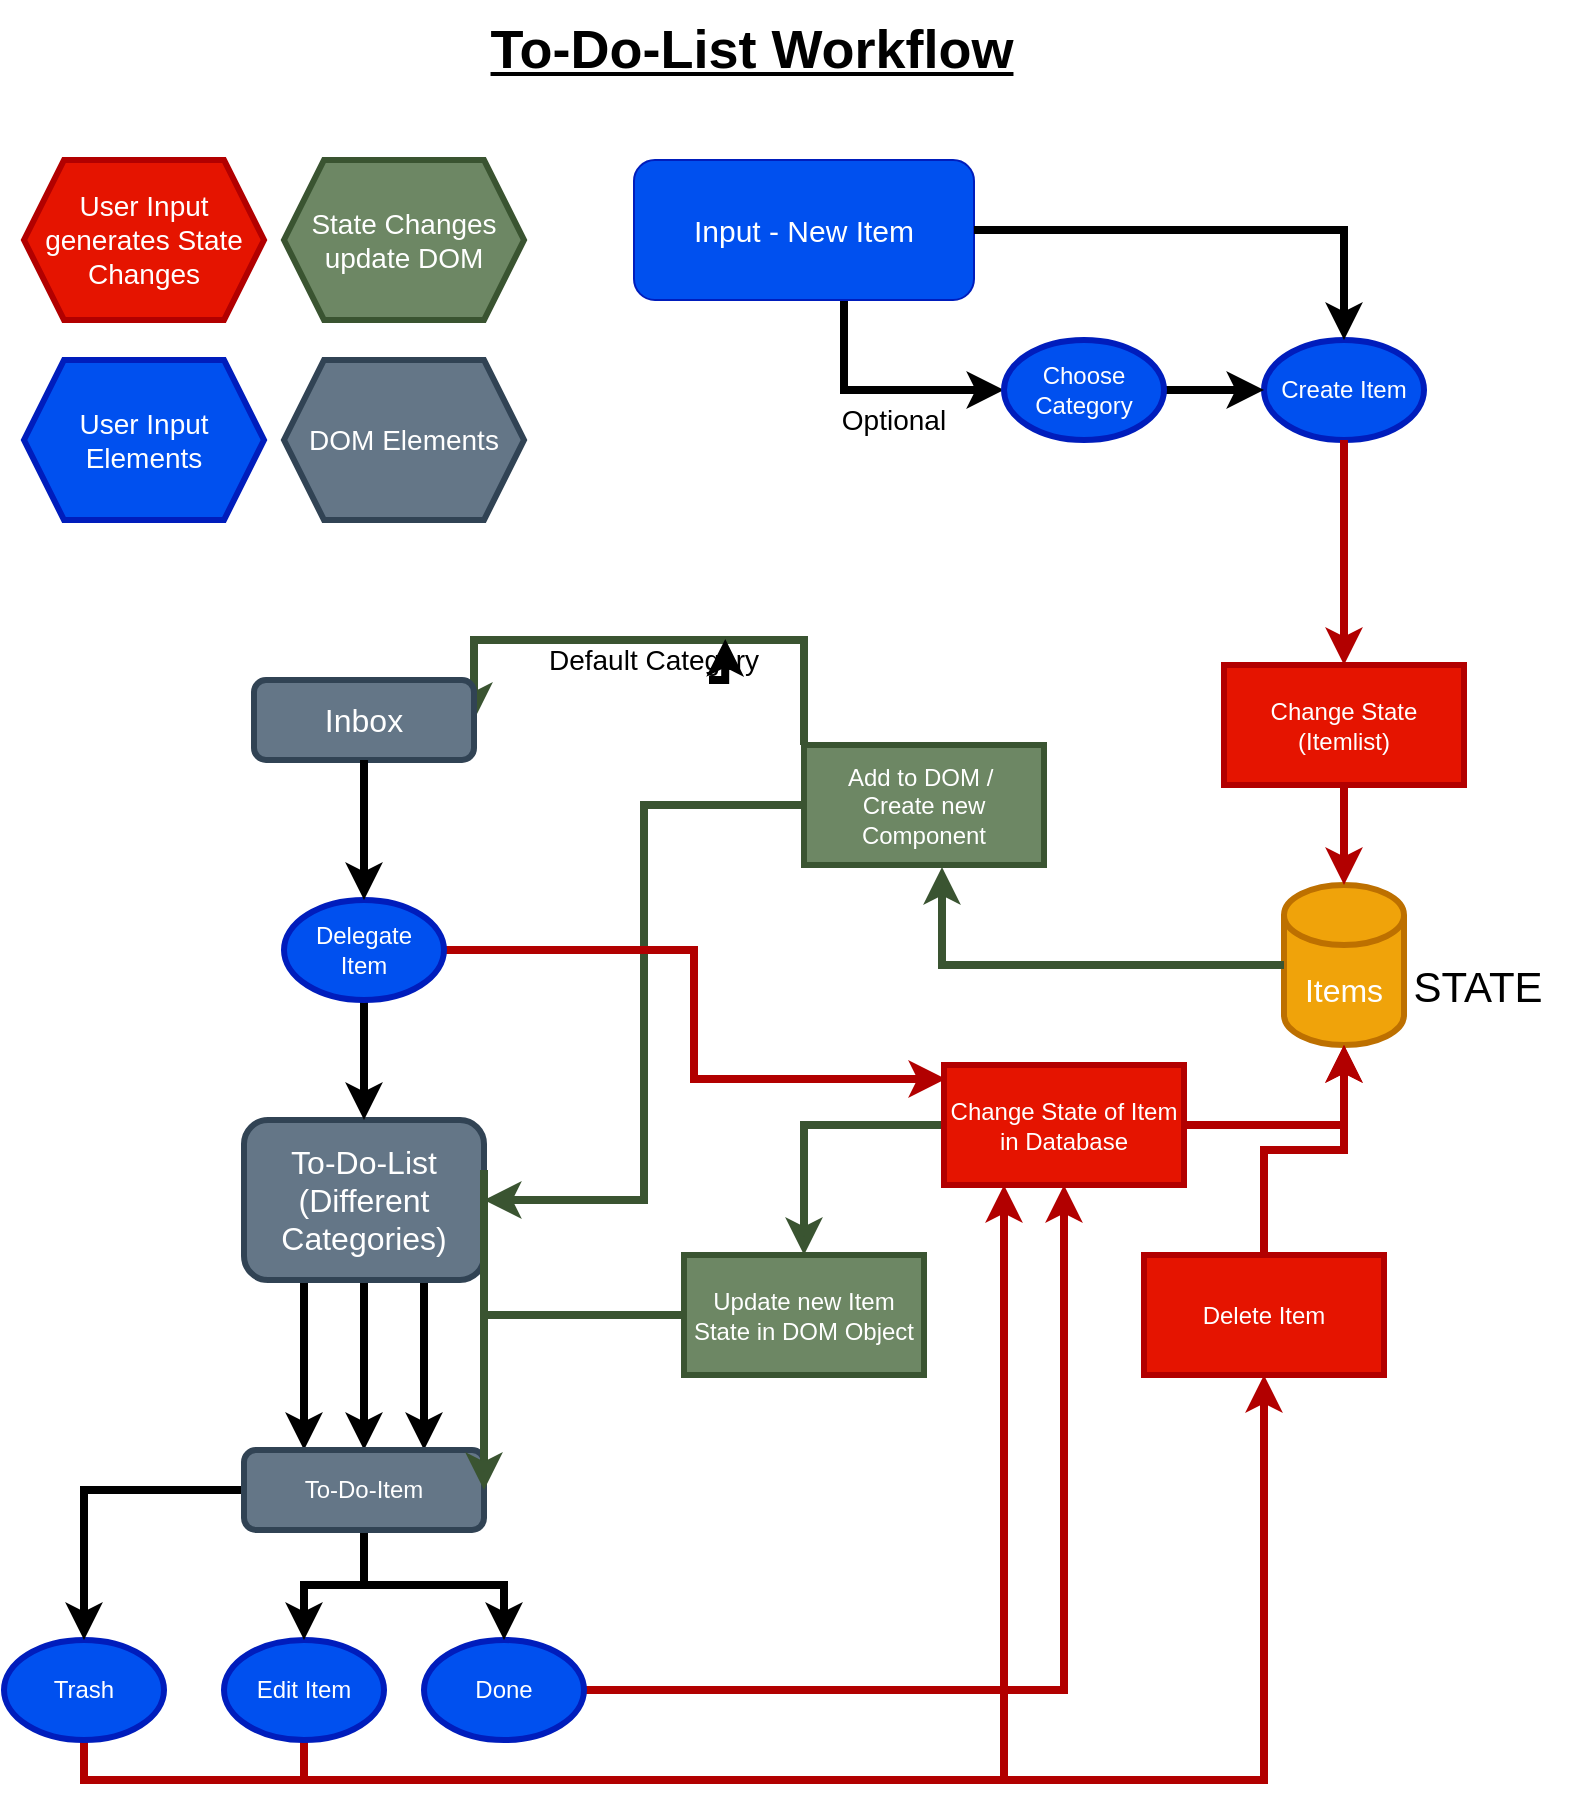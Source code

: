 <mxfile>
    <diagram id="T3D68NNTn_q42VAKpD8_" name="Page-1">
        <mxGraphModel dx="1186" dy="795" grid="1" gridSize="10" guides="1" tooltips="1" connect="1" arrows="1" fold="1" page="1" pageScale="1" pageWidth="827" pageHeight="1169" math="0" shadow="0">
            <root>
                <mxCell id="0"/>
                <mxCell id="1" parent="0"/>
                <mxCell id="2" value="&lt;font style=&quot;font-size: 27px&quot;&gt;&lt;u&gt;&lt;b&gt;To-Do-List Workflow&lt;/b&gt;&lt;/u&gt;&lt;/font&gt;" style="text;html=1;strokeColor=none;fillColor=none;align=center;verticalAlign=middle;whiteSpace=wrap;rounded=0;" vertex="1" parent="1">
                    <mxGeometry x="274" width="280" height="50" as="geometry"/>
                </mxCell>
                <mxCell id="87" style="edgeStyle=orthogonalEdgeStyle;rounded=0;orthogonalLoop=1;jettySize=auto;html=1;entryX=0;entryY=0.5;entryDx=0;entryDy=0;strokeWidth=4;" edge="1" parent="1" source="3" target="86">
                    <mxGeometry relative="1" as="geometry">
                        <Array as="points">
                            <mxPoint x="460" y="195"/>
                        </Array>
                    </mxGeometry>
                </mxCell>
                <mxCell id="3" value="&lt;font style=&quot;font-size: 15px&quot;&gt;Input - New Item&lt;/font&gt;" style="rounded=1;whiteSpace=wrap;html=1;fillColor=#0050ef;strokeColor=#001DBC;fontColor=#ffffff;" vertex="1" parent="1">
                    <mxGeometry x="355" y="80" width="170" height="70" as="geometry"/>
                </mxCell>
                <mxCell id="4" value="&lt;font style=&quot;font-size: 16px&quot;&gt;Items&lt;/font&gt;" style="shape=cylinder3;whiteSpace=wrap;html=1;boundedLbl=1;backgroundOutline=1;size=15;fillColor=#f0a30a;strokeColor=#BD7000;fontColor=#ffffff;strokeWidth=3;" vertex="1" parent="1">
                    <mxGeometry x="680" y="442.5" width="60" height="80" as="geometry"/>
                </mxCell>
                <mxCell id="10" value="Create Item" style="ellipse;whiteSpace=wrap;html=1;strokeWidth=3;fillColor=#0050ef;strokeColor=#001DBC;fontColor=#ffffff;" vertex="1" parent="1">
                    <mxGeometry x="670" y="170" width="80" height="50" as="geometry"/>
                </mxCell>
                <mxCell id="11" style="edgeStyle=orthogonalEdgeStyle;rounded=0;orthogonalLoop=1;jettySize=auto;html=1;entryX=0.5;entryY=0;entryDx=0;entryDy=0;entryPerimeter=0;strokeWidth=4;" edge="1" parent="1" source="3" target="10">
                    <mxGeometry relative="1" as="geometry">
                        <mxPoint x="474" y="190" as="sourcePoint"/>
                        <mxPoint x="474" y="410" as="targetPoint"/>
                    </mxGeometry>
                </mxCell>
                <mxCell id="73" style="edgeStyle=orthogonalEdgeStyle;rounded=0;orthogonalLoop=1;jettySize=auto;html=1;strokeWidth=4;" edge="1" parent="1" source="12" target="43">
                    <mxGeometry relative="1" as="geometry"/>
                </mxCell>
                <mxCell id="97" style="edgeStyle=orthogonalEdgeStyle;rounded=0;orthogonalLoop=1;jettySize=auto;html=1;exitX=0.25;exitY=1;exitDx=0;exitDy=0;entryX=0.25;entryY=0;entryDx=0;entryDy=0;strokeWidth=4;" edge="1" parent="1" source="12" target="43">
                    <mxGeometry relative="1" as="geometry"/>
                </mxCell>
                <mxCell id="98" style="edgeStyle=orthogonalEdgeStyle;rounded=0;orthogonalLoop=1;jettySize=auto;html=1;exitX=0.75;exitY=1;exitDx=0;exitDy=0;entryX=0.75;entryY=0;entryDx=0;entryDy=0;strokeWidth=4;" edge="1" parent="1" source="12" target="43">
                    <mxGeometry relative="1" as="geometry"/>
                </mxCell>
                <mxCell id="12" value="&lt;font style=&quot;font-size: 16px&quot;&gt;To-Do-List&lt;br&gt;(Different Categories)&lt;br&gt;&lt;/font&gt;" style="rounded=1;whiteSpace=wrap;html=1;strokeWidth=3;fillColor=#647687;strokeColor=#314354;fontColor=#ffffff;" vertex="1" parent="1">
                    <mxGeometry x="160" y="560" width="120" height="80" as="geometry"/>
                </mxCell>
                <mxCell id="71" style="edgeStyle=orthogonalEdgeStyle;rounded=0;orthogonalLoop=1;jettySize=auto;html=1;exitX=0.5;exitY=1;exitDx=0;exitDy=0;entryX=0.25;entryY=1;entryDx=0;entryDy=0;fillColor=#e51400;strokeColor=#B20000;strokeWidth=4;" edge="1" parent="1" source="14" target="42">
                    <mxGeometry relative="1" as="geometry"/>
                </mxCell>
                <mxCell id="14" value="Edit Item" style="ellipse;whiteSpace=wrap;html=1;strokeWidth=3;fillColor=#0050ef;strokeColor=#001DBC;fontColor=#ffffff;" vertex="1" parent="1">
                    <mxGeometry x="150" y="820" width="80" height="50" as="geometry"/>
                </mxCell>
                <mxCell id="65" style="edgeStyle=orthogonalEdgeStyle;rounded=0;orthogonalLoop=1;jettySize=auto;html=1;exitX=0.5;exitY=1;exitDx=0;exitDy=0;entryX=0.5;entryY=1;entryDx=0;entryDy=0;fillColor=#e51400;strokeColor=#B20000;strokeWidth=4;" edge="1" parent="1" source="15" target="63">
                    <mxGeometry relative="1" as="geometry"/>
                </mxCell>
                <mxCell id="15" value="Trash" style="ellipse;whiteSpace=wrap;html=1;strokeWidth=3;fillColor=#0050ef;strokeColor=#001DBC;fontColor=#ffffff;" vertex="1" parent="1">
                    <mxGeometry x="40" y="820" width="80" height="50" as="geometry"/>
                </mxCell>
                <mxCell id="61" style="edgeStyle=orthogonalEdgeStyle;rounded=0;orthogonalLoop=1;jettySize=auto;html=1;fillColor=#e51400;strokeColor=#B20000;strokeWidth=4;" edge="1" parent="1" source="16" target="42">
                    <mxGeometry relative="1" as="geometry"/>
                </mxCell>
                <mxCell id="16" value="Done" style="ellipse;whiteSpace=wrap;html=1;strokeWidth=3;fillColor=#0050ef;strokeColor=#001DBC;fontColor=#ffffff;" vertex="1" parent="1">
                    <mxGeometry x="250" y="820" width="80" height="50" as="geometry"/>
                </mxCell>
                <mxCell id="31" style="edgeStyle=orthogonalEdgeStyle;rounded=0;orthogonalLoop=1;jettySize=auto;html=1;entryX=0.5;entryY=0;entryDx=0;entryDy=0;entryPerimeter=0;fillColor=#e51400;strokeColor=#B20000;strokeWidth=4;" edge="1" parent="1" source="40" target="4">
                    <mxGeometry relative="1" as="geometry">
                        <mxPoint x="710" y="262.5" as="sourcePoint"/>
                        <mxPoint x="710" y="322.5" as="targetPoint"/>
                    </mxGeometry>
                </mxCell>
                <mxCell id="32" value="&lt;font style=&quot;font-size: 21px&quot;&gt;STATE&lt;/font&gt;" style="text;html=1;strokeColor=none;fillColor=none;align=center;verticalAlign=middle;whiteSpace=wrap;rounded=0;" vertex="1" parent="1">
                    <mxGeometry x="727" y="462.5" width="100" height="60" as="geometry"/>
                </mxCell>
                <mxCell id="33" style="edgeStyle=orthogonalEdgeStyle;rounded=0;orthogonalLoop=1;jettySize=auto;html=1;entryX=0.575;entryY=1.017;entryDx=0;entryDy=0;entryPerimeter=0;fillColor=#6d8764;strokeColor=#3A5431;strokeWidth=4;" edge="1" parent="1" source="4" target="38">
                    <mxGeometry relative="1" as="geometry">
                        <mxPoint x="680" y="482.5" as="sourcePoint"/>
                        <mxPoint x="490" y="402.5" as="targetPoint"/>
                    </mxGeometry>
                </mxCell>
                <mxCell id="39" style="edgeStyle=orthogonalEdgeStyle;rounded=0;orthogonalLoop=1;jettySize=auto;html=1;entryX=1;entryY=0.5;entryDx=0;entryDy=0;fillColor=#6d8764;strokeColor=#3A5431;strokeWidth=4;" edge="1" parent="1" source="38" target="12">
                    <mxGeometry relative="1" as="geometry"/>
                </mxCell>
                <mxCell id="72" style="edgeStyle=orthogonalEdgeStyle;rounded=0;orthogonalLoop=1;jettySize=auto;html=1;entryX=1;entryY=0.5;entryDx=0;entryDy=0;fillColor=#6d8764;strokeColor=#3A5431;strokeWidth=4;" edge="1" parent="1" source="38" target="49">
                    <mxGeometry relative="1" as="geometry">
                        <Array as="points">
                            <mxPoint x="440" y="320"/>
                            <mxPoint x="275" y="320"/>
                        </Array>
                    </mxGeometry>
                </mxCell>
                <mxCell id="38" value="Add to DOM /&amp;nbsp;&lt;br&gt;Create new Component" style="rounded=0;whiteSpace=wrap;html=1;strokeWidth=3;fillColor=#6d8764;strokeColor=#3A5431;fontColor=#ffffff;" vertex="1" parent="1">
                    <mxGeometry x="440" y="372.5" width="120" height="60" as="geometry"/>
                </mxCell>
                <mxCell id="40" value="Change State (Itemlist)" style="rounded=0;whiteSpace=wrap;html=1;strokeWidth=3;fillColor=#e51400;strokeColor=#B20000;fontColor=#ffffff;" vertex="1" parent="1">
                    <mxGeometry x="650" y="332.5" width="120" height="60" as="geometry"/>
                </mxCell>
                <mxCell id="41" style="edgeStyle=orthogonalEdgeStyle;rounded=0;orthogonalLoop=1;jettySize=auto;html=1;entryX=0.5;entryY=0;entryDx=0;entryDy=0;entryPerimeter=0;fillColor=#e51400;strokeColor=#B20000;strokeWidth=4;" edge="1" parent="1" source="10" target="40">
                    <mxGeometry relative="1" as="geometry">
                        <mxPoint x="650" y="190" as="sourcePoint"/>
                        <mxPoint x="650" y="370" as="targetPoint"/>
                    </mxGeometry>
                </mxCell>
                <mxCell id="46" style="edgeStyle=orthogonalEdgeStyle;rounded=0;orthogonalLoop=1;jettySize=auto;html=1;strokeWidth=4;" edge="1" parent="1" source="43" target="14">
                    <mxGeometry relative="1" as="geometry"/>
                </mxCell>
                <mxCell id="47" style="edgeStyle=orthogonalEdgeStyle;rounded=0;orthogonalLoop=1;jettySize=auto;html=1;strokeWidth=4;" edge="1" parent="1" source="43" target="15">
                    <mxGeometry relative="1" as="geometry"/>
                </mxCell>
                <mxCell id="48" style="edgeStyle=orthogonalEdgeStyle;rounded=0;orthogonalLoop=1;jettySize=auto;html=1;strokeWidth=4;" edge="1" parent="1" source="43" target="16">
                    <mxGeometry relative="1" as="geometry"/>
                </mxCell>
                <mxCell id="43" value="To-Do-Item" style="rounded=1;whiteSpace=wrap;html=1;strokeWidth=3;fillColor=#647687;strokeColor=#314354;fontColor=#ffffff;" vertex="1" parent="1">
                    <mxGeometry x="160" y="725" width="120" height="40" as="geometry"/>
                </mxCell>
                <mxCell id="76" style="edgeStyle=orthogonalEdgeStyle;rounded=0;orthogonalLoop=1;jettySize=auto;html=1;exitX=0.5;exitY=1;exitDx=0;exitDy=0;strokeWidth=4;" edge="1" parent="1" source="78" target="12">
                    <mxGeometry relative="1" as="geometry"/>
                </mxCell>
                <mxCell id="49" value="&lt;font style=&quot;font-size: 16px&quot;&gt;Inbox&lt;/font&gt;" style="rounded=1;whiteSpace=wrap;html=1;strokeWidth=3;fillColor=#647687;strokeColor=#314354;fontColor=#ffffff;" vertex="1" parent="1">
                    <mxGeometry x="165" y="340" width="110" height="40" as="geometry"/>
                </mxCell>
                <mxCell id="62" style="edgeStyle=orthogonalEdgeStyle;rounded=0;orthogonalLoop=1;jettySize=auto;html=1;fillColor=#e51400;strokeColor=#B20000;strokeWidth=4;" edge="1" parent="1" source="42" target="4">
                    <mxGeometry relative="1" as="geometry"/>
                </mxCell>
                <mxCell id="84" style="edgeStyle=orthogonalEdgeStyle;rounded=0;orthogonalLoop=1;jettySize=auto;html=1;entryX=0.5;entryY=0;entryDx=0;entryDy=0;fillColor=#6d8764;strokeColor=#3A5431;strokeWidth=4;" edge="1" parent="1" source="42" target="82">
                    <mxGeometry relative="1" as="geometry"/>
                </mxCell>
                <mxCell id="42" value="Change State of Item&lt;br&gt;in Database" style="rounded=0;whiteSpace=wrap;html=1;strokeWidth=3;fillColor=#e51400;strokeColor=#B20000;fontColor=#ffffff;" vertex="1" parent="1">
                    <mxGeometry x="510" y="532.5" width="120" height="60" as="geometry"/>
                </mxCell>
                <mxCell id="66" style="edgeStyle=orthogonalEdgeStyle;rounded=0;orthogonalLoop=1;jettySize=auto;html=1;exitX=0.5;exitY=0;exitDx=0;exitDy=0;entryX=0.5;entryY=1;entryDx=0;entryDy=0;entryPerimeter=0;fillColor=#e51400;strokeColor=#B20000;strokeWidth=4;" edge="1" parent="1" source="63" target="4">
                    <mxGeometry relative="1" as="geometry"/>
                </mxCell>
                <mxCell id="63" value="Delete Item" style="rounded=0;whiteSpace=wrap;html=1;strokeWidth=3;fillColor=#e51400;strokeColor=#B20000;fontColor=#ffffff;" vertex="1" parent="1">
                    <mxGeometry x="610" y="627.5" width="120" height="60" as="geometry"/>
                </mxCell>
                <mxCell id="81" style="edgeStyle=orthogonalEdgeStyle;rounded=0;orthogonalLoop=1;jettySize=auto;html=1;exitX=1;exitY=0.5;exitDx=0;exitDy=0;entryX=0.008;entryY=0.117;entryDx=0;entryDy=0;entryPerimeter=0;fillColor=#e51400;strokeColor=#B20000;strokeWidth=4;" edge="1" parent="1" source="78" target="42">
                    <mxGeometry relative="1" as="geometry"/>
                </mxCell>
                <mxCell id="78" value="Delegate&lt;br&gt;Item" style="ellipse;whiteSpace=wrap;html=1;strokeWidth=3;fillColor=#0050ef;strokeColor=#001DBC;fontColor=#ffffff;" vertex="1" parent="1">
                    <mxGeometry x="180" y="450" width="80" height="50" as="geometry"/>
                </mxCell>
                <mxCell id="79" style="edgeStyle=orthogonalEdgeStyle;rounded=0;orthogonalLoop=1;jettySize=auto;html=1;exitX=0.5;exitY=1;exitDx=0;exitDy=0;strokeWidth=4;" edge="1" parent="1" source="49" target="78">
                    <mxGeometry relative="1" as="geometry">
                        <mxPoint x="220" y="380" as="sourcePoint"/>
                        <mxPoint x="220" y="560" as="targetPoint"/>
                    </mxGeometry>
                </mxCell>
                <mxCell id="85" style="edgeStyle=orthogonalEdgeStyle;rounded=0;orthogonalLoop=1;jettySize=auto;html=1;entryX=1;entryY=0.5;entryDx=0;entryDy=0;fillColor=#6d8764;strokeColor=#3A5431;strokeWidth=4;exitX=0;exitY=0.5;exitDx=0;exitDy=0;" edge="1" parent="1" source="82" target="43">
                    <mxGeometry relative="1" as="geometry">
                        <mxPoint x="310" y="570" as="sourcePoint"/>
                        <Array as="points">
                            <mxPoint x="280" y="585"/>
                            <mxPoint x="280" y="635"/>
                        </Array>
                    </mxGeometry>
                </mxCell>
                <mxCell id="82" value="Update new Item State in DOM Object" style="rounded=0;whiteSpace=wrap;html=1;strokeWidth=3;fillColor=#6d8764;strokeColor=#3A5431;fontColor=#ffffff;" vertex="1" parent="1">
                    <mxGeometry x="380" y="627.5" width="120" height="60" as="geometry"/>
                </mxCell>
                <mxCell id="88" style="edgeStyle=orthogonalEdgeStyle;rounded=0;orthogonalLoop=1;jettySize=auto;html=1;exitX=1;exitY=0.5;exitDx=0;exitDy=0;strokeWidth=4;" edge="1" parent="1" source="86" target="10">
                    <mxGeometry relative="1" as="geometry"/>
                </mxCell>
                <mxCell id="86" value="Choose Category" style="ellipse;whiteSpace=wrap;html=1;strokeWidth=3;fillColor=#0050ef;strokeColor=#001DBC;fontColor=#ffffff;" vertex="1" parent="1">
                    <mxGeometry x="540" y="170" width="80" height="50" as="geometry"/>
                </mxCell>
                <mxCell id="91" value="&lt;font style=&quot;font-size: 14px&quot;&gt;Default Category&lt;/font&gt;" style="text;html=1;strokeColor=none;fillColor=none;align=center;verticalAlign=middle;whiteSpace=wrap;rounded=0;" vertex="1" parent="1">
                    <mxGeometry x="310" y="320" width="110" height="20" as="geometry"/>
                </mxCell>
                <mxCell id="92" value="&lt;font style=&quot;font-size: 14px&quot;&gt;Optional&lt;/font&gt;" style="text;html=1;strokeColor=none;fillColor=none;align=center;verticalAlign=middle;whiteSpace=wrap;rounded=0;" vertex="1" parent="1">
                    <mxGeometry x="430" y="200" width="110" height="20" as="geometry"/>
                </mxCell>
                <mxCell id="93" value="&lt;font style=&quot;font-size: 14px&quot;&gt;User Input generates State Changes&lt;/font&gt;" style="shape=hexagon;perimeter=hexagonPerimeter2;whiteSpace=wrap;html=1;fixedSize=1;strokeWidth=3;fillColor=#e51400;strokeColor=#B20000;fontColor=#ffffff;" vertex="1" parent="1">
                    <mxGeometry x="50" y="80" width="120" height="80" as="geometry"/>
                </mxCell>
                <mxCell id="94" value="&lt;font style=&quot;font-size: 14px&quot;&gt;State Changes update DOM&lt;/font&gt;" style="shape=hexagon;perimeter=hexagonPerimeter2;whiteSpace=wrap;html=1;fixedSize=1;strokeWidth=3;fillColor=#6d8764;strokeColor=#3A5431;fontColor=#ffffff;" vertex="1" parent="1">
                    <mxGeometry x="180" y="80" width="120" height="80" as="geometry"/>
                </mxCell>
                <mxCell id="95" value="&lt;font style=&quot;font-size: 14px&quot;&gt;User Input Elements&lt;/font&gt;" style="shape=hexagon;perimeter=hexagonPerimeter2;whiteSpace=wrap;html=1;fixedSize=1;strokeWidth=3;fillColor=#0050ef;strokeColor=#001DBC;fontColor=#ffffff;" vertex="1" parent="1">
                    <mxGeometry x="50" y="180" width="120" height="80" as="geometry"/>
                </mxCell>
                <mxCell id="96" value="&lt;font style=&quot;font-size: 14px&quot;&gt;DOM Elements&lt;/font&gt;" style="shape=hexagon;perimeter=hexagonPerimeter2;whiteSpace=wrap;html=1;fixedSize=1;strokeWidth=3;fillColor=#647687;strokeColor=#314354;fontColor=#ffffff;" vertex="1" parent="1">
                    <mxGeometry x="180" y="180" width="120" height="80" as="geometry"/>
                </mxCell>
                <mxCell id="99" style="edgeStyle=orthogonalEdgeStyle;rounded=0;orthogonalLoop=1;jettySize=auto;html=1;exitX=0.75;exitY=1;exitDx=0;exitDy=0;entryX=0.824;entryY=-0.025;entryDx=0;entryDy=0;entryPerimeter=0;strokeWidth=4;" edge="1" parent="1" source="91" target="91">
                    <mxGeometry relative="1" as="geometry"/>
                </mxCell>
            </root>
        </mxGraphModel>
    </diagram>
</mxfile>